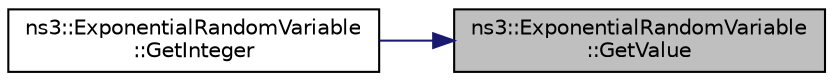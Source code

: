 digraph "ns3::ExponentialRandomVariable::GetValue"
{
 // LATEX_PDF_SIZE
  edge [fontname="Helvetica",fontsize="10",labelfontname="Helvetica",labelfontsize="10"];
  node [fontname="Helvetica",fontsize="10",shape=record];
  rankdir="RL";
  Node1 [label="ns3::ExponentialRandomVariable\l::GetValue",height=0.2,width=0.4,color="black", fillcolor="grey75", style="filled", fontcolor="black",tooltip="Get the next random value as a double drawn from the distribution."];
  Node1 -> Node2 [dir="back",color="midnightblue",fontsize="10",style="solid",fontname="Helvetica"];
  Node2 [label="ns3::ExponentialRandomVariable\l::GetInteger",height=0.2,width=0.4,color="black", fillcolor="white", style="filled",URL="$classns3_1_1_exponential_random_variable.html#ae872cfc2ae263cb38d0a14b6d8102492",tooltip="Get the next random value, as an unsigned integer from the exponential distribution with the specifie..."];
}
